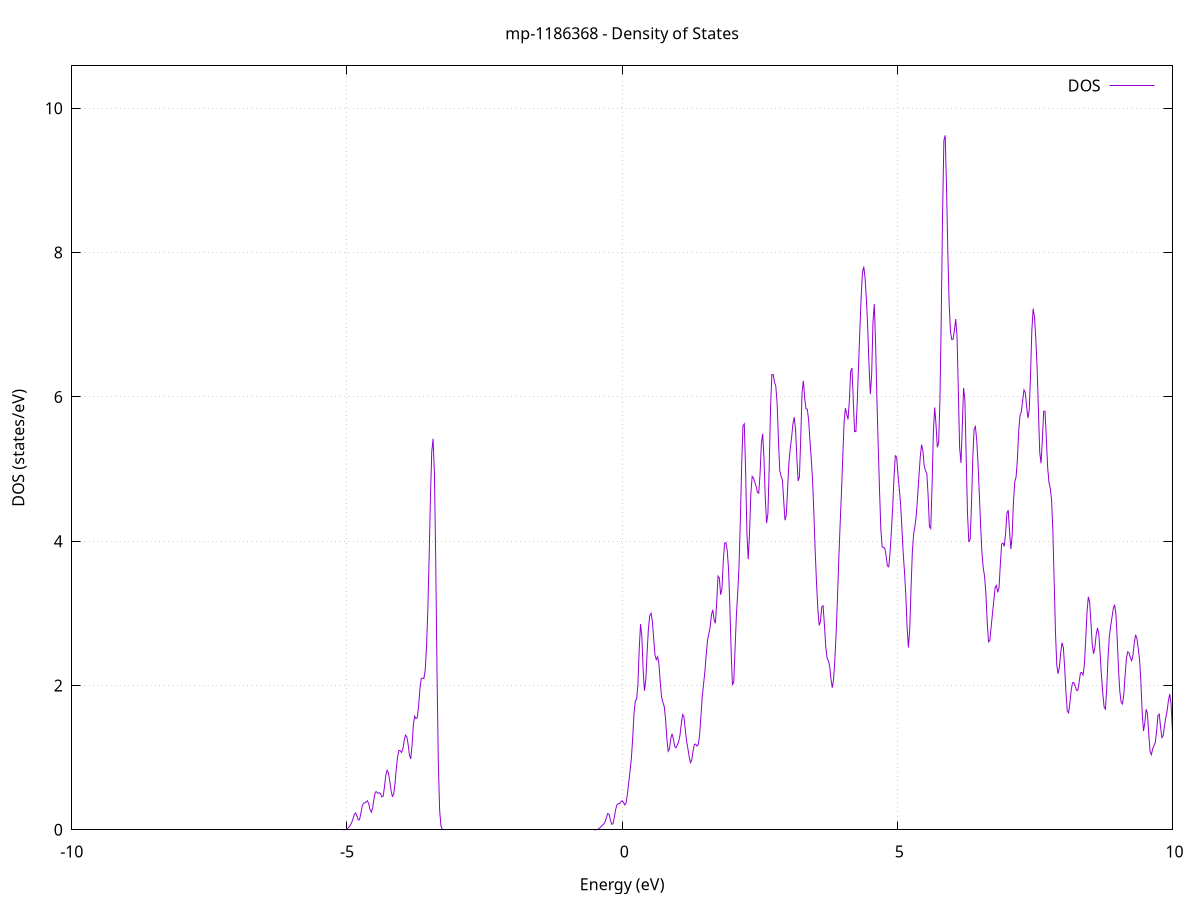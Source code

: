 set title 'mp-1186368 - Density of States'
set xlabel 'Energy (eV)'
set ylabel 'DOS (states/eV)'
set grid
set xrange [-10:10]
set yrange [0:10.588]
set xzeroaxis lt -1
set terminal png size 800,600
set output 'mp-1186368_dos_gnuplot.png'
plot '-' using 1:2 with lines title 'DOS'
-7.133900 0.000000
-7.110000 0.000000
-7.086100 0.000000
-7.062300 0.000000
-7.038400 0.000000
-7.014600 0.000000
-6.990700 0.000000
-6.966800 0.000000
-6.943000 0.000000
-6.919100 0.000000
-6.895300 0.000000
-6.871400 0.000000
-6.847500 0.000000
-6.823700 0.000000
-6.799800 0.000000
-6.776000 0.000000
-6.752100 0.000000
-6.728200 0.000000
-6.704400 0.000000
-6.680500 0.000000
-6.656700 0.000000
-6.632800 0.000000
-6.608900 0.000000
-6.585100 0.000000
-6.561200 0.000000
-6.537400 0.000000
-6.513500 0.000000
-6.489600 0.000000
-6.465800 0.000000
-6.441900 0.000000
-6.418100 0.000000
-6.394200 0.000000
-6.370300 0.000000
-6.346500 0.000000
-6.322600 0.000000
-6.298800 0.000000
-6.274900 0.000000
-6.251000 0.000000
-6.227200 0.000000
-6.203300 0.000000
-6.179500 0.000000
-6.155600 0.000000
-6.131700 0.000000
-6.107900 0.000000
-6.084000 0.000000
-6.060200 0.000000
-6.036300 0.000000
-6.012400 0.000000
-5.988600 0.000000
-5.964700 0.000000
-5.940900 0.000000
-5.917000 0.000000
-5.893100 0.000000
-5.869300 0.000000
-5.845400 0.000000
-5.821600 0.000000
-5.797700 0.000000
-5.773800 0.000000
-5.750000 0.000000
-5.726100 0.000000
-5.702300 0.000000
-5.678400 0.000000
-5.654500 0.000000
-5.630700 0.000000
-5.606800 0.000000
-5.583000 0.000000
-5.559100 0.000000
-5.535200 0.000000
-5.511400 0.000000
-5.487500 0.000000
-5.463700 0.000000
-5.439800 0.000000
-5.415900 0.000000
-5.392100 0.000000
-5.368200 0.000000
-5.344400 0.000000
-5.320500 0.000000
-5.296600 0.000000
-5.272800 0.000000
-5.248900 0.000000
-5.225100 0.000000
-5.201200 0.000000
-5.177300 0.000000
-5.153500 0.000000
-5.129600 0.000000
-5.105800 0.000000
-5.081900 0.000000
-5.058000 0.000400
-5.034200 0.002100
-5.010300 0.007800
-4.986500 0.020300
-4.962600 0.039400
-4.938700 0.063900
-4.914900 0.098500
-4.891000 0.151000
-4.867200 0.210600
-4.843300 0.233800
-4.819400 0.193100
-4.795600 0.135900
-4.771700 0.141000
-4.747900 0.226300
-4.724000 0.325500
-4.700100 0.368700
-4.676300 0.370600
-4.652400 0.385700
-4.628600 0.401500
-4.604700 0.360800
-4.580800 0.280300
-4.557000 0.244500
-4.533100 0.304300
-4.509300 0.429800
-4.485400 0.522100
-4.461500 0.526500
-4.437700 0.506000
-4.413800 0.512400
-4.390000 0.501900
-4.366100 0.455300
-4.342200 0.465400
-4.318400 0.595900
-4.294500 0.755400
-4.270700 0.824300
-4.246800 0.786900
-4.222900 0.677700
-4.199100 0.543400
-4.175200 0.462000
-4.151400 0.493800
-4.127500 0.639800
-4.103600 0.844500
-4.079800 1.017300
-4.055900 1.099700
-4.032100 1.096800
-4.008200 1.071300
-3.984300 1.118400
-3.960500 1.237000
-3.936600 1.311100
-3.912800 1.289100
-3.888900 1.188300
-3.865000 1.036900
-3.841200 0.982600
-3.817300 1.171400
-3.793500 1.455500
-3.769600 1.573800
-3.745700 1.540600
-3.721900 1.556600
-3.698000 1.720200
-3.674200 1.952500
-3.650300 2.094800
-3.626400 2.103900
-3.602600 2.094600
-3.578700 2.211700
-3.554900 2.528500
-3.531000 3.046700
-3.507100 3.774600
-3.483300 4.605400
-3.459400 5.239700
-3.435600 5.419400
-3.411700 4.955300
-3.387800 3.759100
-3.364000 2.194400
-3.340100 0.929000
-3.316300 0.274200
-3.292400 0.055000
-3.268500 0.007400
-3.244700 0.000700
-3.220800 0.000000
-3.197000 0.000000
-3.173100 0.000000
-3.149200 0.000000
-3.125400 0.000000
-3.101500 0.000000
-3.077700 0.000000
-3.053800 0.000000
-3.029900 0.000000
-3.006100 0.000000
-2.982200 0.000000
-2.958400 0.000000
-2.934500 0.000000
-2.910600 0.000000
-2.886800 0.000000
-2.862900 0.000000
-2.839100 0.000000
-2.815200 0.000000
-2.791300 0.000000
-2.767500 0.000000
-2.743600 0.000000
-2.719800 0.000000
-2.695900 0.000000
-2.672000 0.000000
-2.648200 0.000000
-2.624300 0.000000
-2.600500 0.000000
-2.576600 0.000000
-2.552700 0.000000
-2.528900 0.000000
-2.505000 0.000000
-2.481200 0.000000
-2.457300 0.000000
-2.433400 0.000000
-2.409600 0.000000
-2.385700 0.000000
-2.361900 0.000000
-2.338000 0.000000
-2.314100 0.000000
-2.290300 0.000000
-2.266400 0.000000
-2.242600 0.000000
-2.218700 0.000000
-2.194800 0.000000
-2.171000 0.000000
-2.147100 0.000000
-2.123300 0.000000
-2.099400 0.000000
-2.075500 0.000000
-2.051700 0.000000
-2.027800 0.000000
-2.004000 0.000000
-1.980100 0.000000
-1.956200 0.000000
-1.932400 0.000000
-1.908500 0.000000
-1.884700 0.000000
-1.860800 0.000000
-1.836900 0.000000
-1.813100 0.000000
-1.789200 0.000000
-1.765400 0.000000
-1.741500 0.000000
-1.717600 0.000000
-1.693800 0.000000
-1.669900 0.000000
-1.646100 0.000000
-1.622200 0.000000
-1.598300 0.000000
-1.574500 0.000000
-1.550600 0.000000
-1.526800 0.000000
-1.502900 0.000000
-1.479000 0.000000
-1.455200 0.000000
-1.431300 0.000000
-1.407500 0.000000
-1.383600 0.000000
-1.359700 0.000000
-1.335900 0.000000
-1.312000 0.000000
-1.288200 0.000000
-1.264300 0.000000
-1.240400 0.000000
-1.216600 0.000000
-1.192700 0.000000
-1.168900 0.000000
-1.145000 0.000000
-1.121100 0.000000
-1.097300 0.000000
-1.073400 0.000000
-1.049600 0.000000
-1.025700 0.000000
-1.001800 0.000000
-0.978000 0.000000
-0.954100 0.000000
-0.930300 0.000000
-0.906400 0.000000
-0.882500 0.000000
-0.858700 0.000000
-0.834800 0.000000
-0.811000 0.000000
-0.787100 0.000000
-0.763200 0.000000
-0.739400 0.000000
-0.715500 0.000000
-0.691700 0.000000
-0.667800 0.000000
-0.643900 0.000000
-0.620100 0.000000
-0.596200 0.000000
-0.572400 0.000000
-0.548500 0.000000
-0.524600 0.000000
-0.500800 0.000100
-0.476900 0.000800
-0.453100 0.003800
-0.429200 0.012100
-0.405300 0.027000
-0.381500 0.045800
-0.357600 0.063400
-0.333800 0.079900
-0.309900 0.109700
-0.286000 0.168900
-0.262200 0.225200
-0.238300 0.214800
-0.214500 0.140100
-0.190600 0.076300
-0.166700 0.083700
-0.142900 0.167000
-0.119000 0.277400
-0.095200 0.347800
-0.071300 0.362000
-0.047400 0.363700
-0.023600 0.386600
0.000300 0.403500
0.024100 0.379200
0.048000 0.344700
0.071900 0.372400
0.095700 0.491600
0.119600 0.657800
0.143400 0.814400
0.167300 0.986600
0.191200 1.264400
0.215000 1.604100
0.238900 1.785600
0.262700 1.807100
0.286600 2.017200
0.310500 2.510700
0.334300 2.850400
0.358200 2.680100
0.382000 2.207700
0.405900 1.927500
0.429800 2.076100
0.453600 2.458800
0.477500 2.788300
0.501300 2.966400
0.525200 3.000200
0.549100 2.890300
0.572900 2.654000
0.596800 2.421200
0.620600 2.359100
0.644500 2.398800
0.668400 2.300300
0.692200 2.046500
0.716100 1.841500
0.739900 1.767200
0.763800 1.713700
0.787700 1.545300
0.811500 1.274200
0.835400 1.088200
0.859200 1.117400
0.883100 1.262500
0.907000 1.330400
0.930800 1.259000
0.954700 1.157300
0.978500 1.136000
1.002400 1.175500
1.026300 1.221400
1.050100 1.304900
1.074000 1.460600
1.097800 1.597600
1.121700 1.570800
1.145600 1.397400
1.169400 1.237400
1.193300 1.133100
1.217100 1.017100
1.241000 0.930600
1.264900 0.967800
1.288700 1.092200
1.312600 1.182300
1.336400 1.188100
1.360300 1.160400
1.384200 1.181300
1.408000 1.318400
1.431900 1.578100
1.455700 1.847900
1.479600 2.024900
1.503500 2.190500
1.527300 2.427600
1.551200 2.629200
1.575000 2.716600
1.598900 2.808800
1.622800 2.978900
1.646600 3.048000
1.670500 2.913300
1.694300 2.861800
1.718200 3.157200
1.742100 3.516600
1.765900 3.491100
1.789800 3.258000
1.813600 3.341400
1.837500 3.720100
1.861400 3.972100
1.885200 3.981200
1.909100 3.873500
1.932900 3.616600
1.956800 3.113400
1.980700 2.463200
2.004500 2.003700
2.028400 2.054800
2.052200 2.515500
2.076100 2.974700
2.100000 3.279000
2.123800 3.654300
2.147700 4.286200
2.171500 5.041600
2.195400 5.598700
2.219300 5.626900
2.243100 4.990600
2.267000 4.112500
2.290800 3.749700
2.314700 4.112400
2.338600 4.658300
2.362400 4.897800
2.386300 4.878300
2.410100 4.817700
2.434000 4.762900
2.457900 4.676900
2.481700 4.664300
2.505600 4.927200
2.529400 5.352300
2.553300 5.490100
2.577200 5.144000
2.601000 4.596400
2.624900 4.251100
2.648700 4.382100
2.672600 5.038000
2.696500 5.856600
2.720300 6.308600
2.744200 6.311200
2.768000 6.204800
2.791900 6.147700
2.815800 5.915300
2.839600 5.403900
2.863500 4.980300
2.887300 4.901900
2.911200 4.855000
2.935100 4.567600
2.958900 4.290200
2.982800 4.361700
3.006600 4.730200
3.030500 5.085000
3.054400 5.282600
3.078200 5.431900
3.102100 5.617700
3.125900 5.719300
3.149800 5.556800
3.173700 5.167300
3.197500 4.835100
3.221400 4.892100
3.245200 5.434700
3.269100 6.061700
3.293000 6.223400
3.316800 5.986400
3.340700 5.835800
3.364500 5.829800
3.388400 5.679700
3.412300 5.393300
3.436100 5.142400
3.460000 4.845900
3.483800 4.382500
3.507700 3.860700
3.531600 3.424800
3.555400 3.063400
3.579300 2.833300
3.603100 2.884000
3.627000 3.089300
3.650900 3.105300
3.674700 2.848000
3.698600 2.548200
3.722400 2.385500
3.746300 2.342800
3.770200 2.272700
3.794000 2.092300
3.817900 1.968700
3.841700 2.081500
3.865600 2.369400
3.889500 2.744500
3.913300 3.231900
3.937200 3.768900
3.961000 4.235500
3.984900 4.672600
4.008800 5.173500
4.032600 5.641900
4.056500 5.845400
4.080300 5.756600
4.104200 5.689100
4.128100 5.942500
4.151900 6.349700
4.175800 6.399800
4.199600 5.960400
4.223500 5.518100
4.247400 5.520600
4.271200 5.914700
4.295100 6.423600
4.318900 6.915400
4.342800 7.382800
4.366700 7.723500
4.390500 7.805500
4.414400 7.643900
4.438200 7.351100
4.462100 6.959600
4.486000 6.428500
4.509800 6.039100
4.533700 6.305600
4.557500 7.033300
4.581400 7.287800
4.605300 6.738900
4.629100 5.963500
4.653000 5.323900
4.676800 4.702200
4.700700 4.163500
4.724600 3.922600
4.748400 3.911600
4.772300 3.904700
4.796100 3.799900
4.820000 3.658100
4.843900 3.644600
4.867700 3.840000
4.891600 4.135100
4.915400 4.468300
4.939300 4.875500
4.963200 5.184700
4.987000 5.165700
5.010900 4.936800
5.034700 4.733300
5.058600 4.523600
5.082500 4.193000
5.106300 3.839300
5.130200 3.578100
5.154000 3.261300
5.177900 2.798100
5.201800 2.526700
5.225600 2.776900
5.249500 3.356000
5.273300 3.854600
5.297200 4.105800
5.321100 4.210100
5.344900 4.362400
5.368800 4.619500
5.392600 4.897600
5.416500 5.164600
5.440400 5.338200
5.464200 5.260300
5.488100 5.047500
5.511900 4.976000
5.535800 4.940200
5.559700 4.632000
5.583500 4.204000
5.607400 4.176100
5.631200 4.747700
5.655100 5.515000
5.679000 5.852600
5.702800 5.620300
5.726700 5.301600
5.750500 5.359800
5.774400 5.957500
5.798300 7.112200
5.822100 8.535700
5.846000 9.553800
5.869800 9.625000
5.893700 8.915700
5.917600 8.016900
5.941400 7.300100
5.965300 6.905500
5.989100 6.794800
6.013000 6.798700
6.036900 6.921400
6.060700 7.079300
6.084600 6.850900
6.108400 6.088600
6.132300 5.291100
6.156200 5.084900
6.180000 5.577000
6.203900 6.125500
6.227700 5.961700
6.251600 5.155500
6.275500 4.377000
6.299300 3.988900
6.323200 4.027200
6.347000 4.490500
6.370900 5.141200
6.394800 5.553200
6.418600 5.590400
6.442500 5.403100
6.466300 5.079400
6.490200 4.650200
6.514100 4.202900
6.537900 3.835200
6.561800 3.626300
6.585600 3.512100
6.609500 3.268900
6.633400 2.876500
6.657200 2.604300
6.681100 2.624900
6.704900 2.814600
6.728800 2.994200
6.752700 3.173200
6.776500 3.355700
6.800400 3.386700
6.824200 3.291000
6.848100 3.359600
6.872000 3.681400
6.895800 3.961600
6.919700 3.974600
6.943500 3.927700
6.967400 4.104100
6.991300 4.388700
7.015100 4.429900
7.039000 4.139600
7.062800 3.890500
7.086700 4.080200
7.110600 4.548400
7.134400 4.822100
7.158300 4.891200
7.182100 5.136100
7.206000 5.534800
7.229900 5.740500
7.253700 5.799300
7.277600 5.949000
7.301400 6.096700
7.325300 6.058800
7.349200 5.868700
7.373000 5.705400
7.396900 5.816000
7.420700 6.314200
7.444600 6.927000
7.468500 7.221600
7.492300 7.105300
7.516200 6.805800
7.540000 6.400800
7.563900 5.808300
7.587800 5.228400
7.611600 5.080000
7.635500 5.416400
7.659300 5.799400
7.683200 5.801800
7.707100 5.432800
7.730900 5.030400
7.754800 4.817200
7.778600 4.734000
7.802500 4.574900
7.826400 4.139900
7.850200 3.435700
7.874100 2.723700
7.897900 2.280000
7.921800 2.161800
7.945700 2.262400
7.969500 2.457700
7.993400 2.592600
8.017200 2.522600
8.041100 2.242400
8.065000 1.887500
8.088800 1.643900
8.112700 1.620400
8.136500 1.765700
8.160400 1.942200
8.184300 2.039100
8.208100 2.039600
8.232000 1.991900
8.255800 1.934200
8.279700 1.931700
8.303600 2.042700
8.327400 2.173900
8.351300 2.179900
8.375100 2.145600
8.399000 2.290000
8.422900 2.637800
8.446700 3.019100
8.470600 3.228500
8.494400 3.155700
8.518300 2.870300
8.542200 2.566800
8.566000 2.438800
8.589900 2.530500
8.613700 2.705100
8.637600 2.797900
8.661500 2.707300
8.685300 2.436000
8.709200 2.133300
8.733000 1.896700
8.756900 1.703300
8.780800 1.671400
8.804600 1.951000
8.828500 2.379500
8.852300 2.677900
8.876200 2.822600
8.900100 2.941500
8.923900 3.064500
8.947800 3.118600
8.971600 2.991300
8.995500 2.643200
9.019400 2.221600
9.043200 1.915500
9.067100 1.767100
9.090900 1.743100
9.114800 1.872300
9.138700 2.138500
9.162500 2.374600
9.186400 2.466900
9.210200 2.453000
9.234100 2.386300
9.258000 2.344000
9.281800 2.418600
9.305700 2.587500
9.329500 2.702000
9.353400 2.651800
9.377300 2.514900
9.401100 2.360900
9.425000 2.066800
9.448800 1.629700
9.472700 1.369700
9.496600 1.475200
9.520400 1.669400
9.544300 1.614800
9.568100 1.335400
9.592000 1.088800
9.615900 1.040800
9.639700 1.120600
9.663600 1.168900
9.687400 1.206200
9.711300 1.371600
9.735200 1.583100
9.759000 1.602900
9.782900 1.425200
9.806700 1.277100
9.830600 1.304400
9.854500 1.440000
9.878300 1.553300
9.902200 1.648200
9.926000 1.790400
9.949900 1.882600
9.973800 1.740800
9.997600 1.389400
10.021500 1.049900
10.045300 0.897900
10.069200 0.974300
10.093100 1.181300
10.116900 1.312200
10.140800 1.217600
10.164600 0.951100
10.188500 0.684700
10.212400 0.506800
10.236200 0.377600
10.260100 0.271400
10.283900 0.242900
10.307800 0.323100
10.331700 0.465600
10.355500 0.606000
10.379400 0.696800
10.403200 0.706600
10.427100 0.650000
10.451000 0.600000
10.474800 0.623700
10.498700 0.689000
10.522500 0.692300
10.546400 0.615200
10.570300 0.533900
10.594100 0.486000
10.618000 0.466200
10.641800 0.466400
10.665700 0.472000
10.689600 0.505900
10.713400 0.603600
10.737300 0.714800
10.761100 0.725100
10.785000 0.603600
10.808900 0.434000
10.832700 0.282700
10.856600 0.170400
10.880400 0.134500
10.904300 0.205300
10.928200 0.357800
10.952000 0.532200
10.975900 0.672100
10.999700 0.754200
11.023600 0.846000
11.047500 1.055700
11.071300 1.353900
11.095200 1.549200
11.119000 1.494700
11.142900 1.285200
11.166800 1.153900
11.190600 1.182800
11.214500 1.269600
11.238300 1.307500
11.262200 1.288600
11.286100 1.273500
11.309900 1.295600
11.333800 1.360700
11.357600 1.503600
11.381500 1.707100
11.405400 1.799400
11.429200 1.606600
11.453100 1.219100
11.476900 0.931200
11.500800 0.904500
11.524700 1.065300
11.548500 1.285100
11.572400 1.470900
11.596200 1.551100
11.620100 1.518700
11.644000 1.408000
11.667800 1.287200
11.691700 1.277000
11.715500 1.392600
11.739400 1.521500
11.763300 1.596000
11.787100 1.582600
11.811000 1.502300
11.834800 1.512500
11.858700 1.717300
11.882600 1.981900
11.906400 2.076400
11.930300 1.923800
11.954100 1.626100
11.978000 1.311100
12.001900 1.065700
12.025700 0.954000
12.049600 0.991800
12.073400 1.154300
12.097300 1.384300
12.121200 1.551300
12.145000 1.505300
12.168900 1.254100
12.192700 0.970800
12.216600 0.773700
12.240500 0.671400
12.264300 0.720200
12.288200 1.017000
12.312000 1.474800
12.335900 1.771500
12.359800 1.698000
12.383600 1.467300
12.407500 1.470700
12.431300 1.803000
12.455200 2.211900
12.479100 2.453900
12.502900 2.546900
12.526800 2.597900
12.550600 2.537900
12.574500 2.294000
12.598400 2.056200
12.622200 2.049400
12.646100 2.206900
12.669900 2.253700
12.693800 2.052700
12.717700 1.811200
12.741500 1.814300
12.765400 2.009700
12.789200 2.139700
12.813100 2.145100
12.837000 2.172900
12.860800 2.308600
12.884700 2.449100
12.908500 2.435500
12.932400 2.279800
12.956300 2.121900
12.980100 1.985800
13.004000 1.861500
13.027800 1.893600
13.051700 2.178300
13.075600 2.545100
13.099400 2.695800
13.123300 2.442800
13.147100 1.903400
13.171000 1.475600
13.194900 1.414000
13.218700 1.585800
13.242600 1.738600
13.266400 1.734500
13.290300 1.561900
13.314200 1.329700
13.338000 1.175500
13.361900 1.152000
13.385700 1.222700
13.409600 1.282600
13.433500 1.229200
13.457300 1.071200
13.481200 0.892600
13.505000 0.766400
13.528900 0.764000
13.552800 0.943100
13.576600 1.297600
13.600500 1.698300
13.624300 1.883100
13.648200 1.691100
13.672100 1.290500
13.695900 0.984800
13.719800 0.926600
13.743600 1.091000
13.767500 1.325300
13.791400 1.455200
13.815200 1.449500
13.839100 1.421700
13.862900 1.469900
13.886800 1.604800
13.910700 1.785500
13.934500 1.887000
13.958400 1.736700
13.982200 1.354600
14.006100 1.003900
14.030000 0.897400
14.053800 1.039700
14.077700 1.332000
14.101500 1.634400
14.125400 1.812700
14.149300 1.833100
14.173100 1.784000
14.197000 1.724100
14.220800 1.553600
14.244700 1.221900
14.268600 0.902100
14.292400 0.779000
14.316300 0.842700
14.340100 0.954400
14.364000 1.000900
14.387900 0.996600
14.411700 1.060000
14.435600 1.263800
14.459400 1.552300
14.483300 1.858500
14.507200 2.153100
14.531000 2.292300
14.554900 2.101800
14.578700 1.707700
14.602600 1.462800
14.626500 1.518000
14.650300 1.756600
14.674200 2.005300
14.698000 2.060900
14.721900 1.784700
14.745800 1.351000
14.769600 1.117300
14.793500 1.183600
14.817300 1.317600
14.841200 1.331100
14.865100 1.290500
14.888900 1.306800
14.912800 1.355100
14.936600 1.369600
14.960500 1.329000
14.984400 1.243300
15.008200 1.187500
15.032100 1.277600
15.055900 1.533400
15.079800 1.827300
15.103700 1.999400
15.127500 1.927000
15.151400 1.601700
15.175200 1.238400
15.199100 1.072300
15.223000 1.104700
15.246800 1.202500
15.270700 1.284500
15.294500 1.325900
15.318400 1.305300
15.342300 1.226400
15.366100 1.138700
15.390000 1.101600
15.413800 1.172600
15.437700 1.394100
15.461600 1.688600
15.485400 1.855300
15.509300 1.788400
15.533100 1.630600
15.557000 1.611400
15.580900 1.740700
15.604700 1.804800
15.628600 1.685900
15.652400 1.519800
15.676300 1.469300
15.700200 1.541200
15.724000 1.739000
15.747900 2.067800
15.771700 2.357600
15.795600 2.435000
15.819500 2.363900
15.843300 2.264400
15.867200 2.054700
15.891000 1.648200
15.914900 1.237500
15.938800 1.049500
15.962600 1.081500
15.986500 1.279700
16.010300 1.605500
16.034200 1.923000
16.058100 2.156800
16.081900 2.431300
16.105800 2.870200
16.129600 3.331000
16.153500 3.486100
16.177400 3.225700
16.201200 2.698500
16.225100 2.044000
16.248900 1.480500
16.272800 1.261300
16.296700 1.336900
16.320500 1.528200
16.344400 1.853700
16.368200 2.281200
16.392100 2.554400
16.416000 2.526800
16.439800 2.318500
16.463700 2.099200
16.487500 1.900300
16.511400 1.645300
16.535300 1.345300
16.559100 1.180800
16.583000 1.299400
16.606800 1.602200
16.630700 1.860500
16.654600 1.986000
16.678400 2.045100
16.702300 2.163100
16.726100 2.413900
16.750000 2.626600
16.773900 2.589800
16.797700 2.409500
16.821600 2.310500
16.845400 2.314000
16.869300 2.293600
16.893200 2.147200
16.917000 1.904800
16.940900 1.715800
16.964700 1.656400
16.988600 1.686600
17.012500 1.780700
17.036300 1.908800
17.060200 2.002300
17.084000 1.988100
17.107900 1.817400
17.131800 1.520800
17.155600 1.266100
17.179500 1.277100
17.203300 1.589100
17.227200 1.971600
17.251100 2.175800
17.274900 2.190700
17.298800 2.167800
17.322600 2.210600
17.346500 2.361800
17.370400 2.611600
17.394200 2.871700
17.418100 2.965700
17.441900 2.728600
17.465800 2.299900
17.489700 1.998700
17.513500 1.848700
17.537400 1.671600
17.561200 1.462700
17.585100 1.405000
17.609000 1.619100
17.632800 1.987100
17.656700 2.275500
17.680500 2.322700
17.704400 2.123500
17.728300 1.815200
17.752100 1.474300
17.776000 1.108700
17.799800 0.867500
17.823700 0.924100
17.847600 1.214400
17.871400 1.490900
17.895300 1.580100
17.919100 1.486500
17.943000 1.293300
17.966900 1.064200
17.990700 0.847400
18.014600 0.681400
18.038400 0.579600
18.062300 0.537900
18.086200 0.545600
18.110000 0.593400
18.133900 0.672800
18.157700 0.748700
18.181600 0.767000
18.205500 0.764900
18.229300 0.882300
18.253200 1.135500
18.277000 1.326800
18.300900 1.310800
18.324800 1.183900
18.348600 1.095100
18.372500 1.035800
18.396300 0.949500
18.420200 0.879000
18.444100 0.858500
18.467900 0.809000
18.491800 0.673300
18.515600 0.554900
18.539500 0.595300
18.563300 0.763800
18.587200 0.890600
18.611100 0.898000
18.634900 0.884500
18.658800 0.969100
18.682600 1.152400
18.706500 1.316100
18.730400 1.335000
18.754200 1.256200
18.778100 1.268200
18.801900 1.428000
18.825800 1.603100
18.849700 1.688400
18.873500 1.678300
18.897400 1.614000
18.921200 1.606300
18.945100 1.796900
18.969000 2.152100
18.992800 2.377000
19.016700 2.254000
19.040500 1.965700
19.064400 1.855100
19.088300 2.035700
19.112100 2.377400
19.136000 2.654800
19.159800 2.667300
19.183700 2.410100
19.207600 2.120500
19.231400 2.016700
19.255300 2.078800
19.279100 2.197000
19.303000 2.367000
19.326900 2.572100
19.350700 2.598000
19.374600 2.251200
19.398400 1.714800
19.422300 1.382100
19.446200 1.434700
19.470000 1.742500
19.493900 2.026200
19.517700 2.120800
19.541600 2.084300
19.565500 2.032700
19.589300 1.992500
19.613200 1.919900
19.637000 1.830500
19.660900 1.839000
19.684800 2.005800
19.708600 2.230300
19.732500 2.361800
19.756300 2.412500
19.780200 2.537700
19.804100 2.772600
19.827900 2.945200
19.851800 2.855100
19.875600 2.520000
19.899500 2.174300
19.923400 2.011200
19.947200 2.070700
19.971100 2.252400
19.994900 2.356700
20.018800 2.305700
20.042700 2.214700
20.066500 2.112200
20.090400 1.917400
20.114200 1.764500
20.138100 1.932300
20.162000 2.395500
20.185800 2.776700
20.209700 2.788700
20.233500 2.466800
20.257400 2.000600
20.281300 1.588700
20.305100 1.397600
20.329000 1.462200
20.352800 1.589200
20.376700 1.525800
20.400600 1.265300
20.424400 1.024300
20.448300 0.945200
20.472100 0.955600
20.496000 0.915100
20.519900 0.825200
20.543700 0.814500
20.567600 0.965800
20.591400 1.234000
20.615300 1.520300
20.639200 1.763500
20.663000 1.886900
20.686900 1.788600
20.710700 1.485800
20.734600 1.152800
20.758500 0.960000
20.782300 0.952300
20.806200 1.085400
20.830000 1.281000
20.853900 1.436200
20.877800 1.483200
20.901600 1.451900
20.925500 1.431200
20.949300 1.472600
20.973200 1.526600
20.997100 1.518800
21.020900 1.488400
21.044800 1.521700
21.068600 1.577600
21.092500 1.579000
21.116400 1.583300
21.140200 1.639100
21.164100 1.671500
21.187900 1.658400
21.211800 1.689900
21.235700 1.759900
21.259500 1.750400
21.283400 1.701400
21.307200 1.736800
21.331100 1.743800
21.355000 1.562700
21.378800 1.334300
21.402700 1.324400
21.426500 1.589200
21.450400 1.927300
21.474300 2.063900
21.498100 1.918500
21.522000 1.670200
21.545800 1.513400
21.569700 1.456500
21.593600 1.430100
21.617400 1.463400
21.641300 1.615600
21.665100 1.799800
21.689000 1.840700
21.712900 1.683500
21.736700 1.419900
21.760600 1.184900
21.784400 1.085500
21.808300 1.100200
21.832200 1.080400
21.856000 0.998500
21.879900 1.020800
21.903700 1.208900
21.927600 1.427100
21.951500 1.549500
21.975300 1.549100
21.999200 1.494800
22.023000 1.494100
22.046900 1.545000
22.070800 1.533200
22.094600 1.424400
22.118500 1.353900
22.142300 1.460800
22.166200 1.706800
22.190100 1.967800
22.213900 2.180400
22.237800 2.268100
22.261600 2.163600
22.285500 1.979800
22.309400 1.927400
22.333200 2.117500
22.357100 2.498600
22.380900 2.798800
22.404800 2.700900
22.428700 2.259800
22.452500 1.842100
22.476400 1.632100
22.500200 1.525900
22.524100 1.436100
22.548000 1.421800
22.571800 1.543700
22.595700 1.774000
22.619500 1.988900
22.643400 2.050200
22.667300 2.038500
22.691100 2.159200
22.715000 2.364700
22.738800 2.373200
22.762700 2.057200
22.786600 1.622300
22.810400 1.346200
22.834300 1.296000
22.858100 1.342200
22.882000 1.342300
22.905900 1.343500
22.929700 1.494500
22.953600 1.734200
22.977400 1.846300
23.001300 1.757100
23.025200 1.578100
23.049000 1.479500
23.072900 1.529500
23.096700 1.627100
23.120600 1.686900
23.144500 1.761800
23.168300 1.880700
23.192200 1.945000
23.216000 1.911500
23.239900 1.937000
23.263800 2.201000
23.287600 2.638300
23.311500 2.985200
23.335300 3.046800
23.359200 2.840300
23.383100 2.587100
23.406900 2.517300
23.430800 2.576900
23.454600 2.491500
23.478500 2.200000
23.502400 1.980200
23.526200 2.035700
23.550100 2.270700
23.573900 2.514000
23.597800 2.628500
23.621700 2.567700
23.645500 2.452900
23.669400 2.357200
23.693200 2.198800
23.717100 1.972000
23.741000 1.801200
23.764800 1.794400
23.788700 1.980000
23.812500 2.267600
23.836400 2.506700
23.860300 2.622200
23.884100 2.595400
23.908000 2.411700
23.931800 2.130000
23.955700 1.876500
23.979600 1.747300
24.003400 1.785500
24.027300 1.930400
24.051100 2.013600
24.075000 1.969000
24.098900 1.935700
24.122700 2.046900
24.146600 2.251500
24.170400 2.432400
24.194300 2.537600
24.218200 2.538500
24.242000 2.485400
24.265900 2.501800
24.289700 2.588100
24.313600 2.609000
24.337500 2.509100
24.361300 2.393700
24.385200 2.329100
24.409000 2.260700
24.432900 2.214000
24.456800 2.342200
24.480600 2.685900
24.504500 3.065500
24.528300 3.241400
24.552200 3.158400
24.576100 3.045300
24.599900 3.059900
24.623800 3.050700
24.647600 2.959100
24.671500 2.920400
24.695400 2.898200
24.719200 2.716200
24.743100 2.365900
24.766900 2.103500
24.790800 2.212900
24.814700 2.642600
24.838500 2.958500
24.862400 2.830500
24.886200 2.486300
24.910100 2.405700
24.934000 2.661800
24.957800 2.936600
24.981700 3.020100
25.005500 2.926400
25.029400 2.767800
25.053300 2.669700
25.077100 2.635600
25.101000 2.558700
25.124800 2.434500
25.148700 2.389100
25.172600 2.443700
25.196400 2.514600
25.220300 2.609200
25.244100 2.738000
25.268000 2.786700
25.291900 2.670200
25.315700 2.496700
25.339600 2.368500
25.363400 2.197600
25.387300 2.038500
25.411200 2.125300
25.435000 2.414000
25.458900 2.663500
25.482700 2.767200
25.506600 2.734300
25.530500 2.651800
25.554300 2.578000
25.578200 2.420000
25.602000 2.130000
25.625900 1.859600
25.649800 1.762600
25.673600 1.823700
25.697500 1.961500
25.721300 2.107200
25.745200 2.207100
25.769100 2.255700
25.792900 2.252900
25.816800 2.211600
25.840600 2.189900
25.864500 2.202900
25.888400 2.179800
25.912200 2.076200
25.936100 1.999100
25.959900 2.105000
25.983800 2.351300
26.007700 2.527900
26.031500 2.522300
26.055400 2.346200
26.079200 2.034900
26.103100 1.694900
26.127000 1.511700
26.150800 1.557500
26.174700 1.734800
26.198500 1.975700
26.222400 2.253000
26.246300 2.514500
26.270100 2.793600
26.294000 3.131100
26.317800 3.429000
26.341700 3.526100
26.365600 3.261800
26.389400 2.671300
26.413300 2.115900
26.437100 1.857600
26.461000 1.808200
26.484900 1.852400
26.508700 1.986500
26.532600 2.172400
26.556400 2.350800
26.580300 2.484300
26.604200 2.512400
26.628000 2.413500
26.651900 2.267300
26.675700 2.213200
26.699600 2.341300
26.723500 2.554900
26.747300 2.647800
26.771200 2.566400
26.795000 2.429100
26.818900 2.360000
26.842800 2.408900
26.866600 2.490300
26.890500 2.513200
26.914300 2.586100
26.938200 2.793900
26.962100 2.934600
26.985900 2.817300
27.009800 2.573400
27.033600 2.448700
27.057500 2.558000
27.081400 2.839800
27.105200 3.124800
27.129100 3.281400
27.152900 3.212600
27.176800 2.849500
27.200700 2.368700
27.224500 2.186800
27.248400 2.518100
27.272200 3.083800
27.296100 3.321700
27.320000 2.940300
27.343800 2.260500
27.367700 1.845400
27.391500 1.924500
27.415400 2.333900
27.439300 2.780800
27.463100 3.034400
27.487000 3.007300
27.510800 2.759600
27.534700 2.452000
27.558600 2.268100
27.582400 2.251400
27.606300 2.256400
27.630100 2.199100
27.654000 2.173100
27.677900 2.245600
27.701700 2.343600
27.725600 2.386300
27.749400 2.417400
27.773300 2.484300
27.797200 2.501000
27.821000 2.380200
27.844900 2.193200
27.868700 2.140800
27.892600 2.334700
27.916500 2.541500
27.940300 2.469100
27.964200 2.300900
27.988000 2.371600
28.011900 2.554700
28.035800 2.616300
28.059600 2.735300
28.083500 3.052100
28.107300 3.251300
28.131200 3.074400
28.155100 2.689000
28.178900 2.409000
28.202800 2.398300
28.226600 2.620600
28.250500 2.945100
28.274400 3.184200
28.298200 3.233200
28.322100 3.275500
28.345900 3.500100
28.369800 3.789700
28.393700 3.901600
28.417500 3.675600
28.441400 3.152600
28.465200 2.670100
28.489100 2.633000
28.513000 3.053600
28.536800 3.508800
28.560700 3.698500
28.584500 3.703300
28.608400 3.588100
28.632300 3.291700
28.656100 2.904700
28.680000 2.639300
28.703800 2.583400
28.727700 2.733100
28.751600 3.175600
28.775400 3.820300
28.799300 4.162100
28.823100 3.880200
28.847000 3.305700
28.870900 2.852700
28.894700 2.500800
28.918600 2.136100
28.942400 1.872500
28.966300 1.829700
28.990200 1.953700
29.014000 2.070700
29.037900 2.052600
29.061700 2.046300
29.085600 2.310800
29.109500 2.788500
29.133300 3.154100
29.157200 3.220700
29.181000 3.124600
29.204900 3.063600
29.228800 2.985400
29.252600 2.792300
29.276500 2.620200
29.300300 2.565400
29.324200 2.423700
29.348100 2.024200
29.371900 1.545500
29.395800 1.274000
29.419600 1.289100
29.443500 1.495300
29.467400 1.752400
29.491200 1.894900
29.515100 1.813800
29.538900 1.550400
29.562800 1.282700
29.586700 1.208800
29.610500 1.315900
29.634400 1.411400
29.658200 1.462600
29.682100 1.594400
29.706000 1.786700
29.729800 1.916300
29.753700 2.000500
29.777500 2.150600
29.801400 2.365200
29.825300 2.511500
29.849100 2.572200
29.873000 2.686500
29.896800 2.756800
29.920700 2.457300
29.944600 1.818600
29.968400 1.306300
29.992300 1.201900
30.016100 1.340000
30.040000 1.460100
30.063900 1.494400
30.087700 1.549800
30.111600 1.723600
30.135400 1.956900
30.159300 2.145100
30.183200 2.252500
30.207000 2.223700
30.230900 2.066100
30.254700 1.917300
30.278600 1.805000
30.302500 1.681100
30.326300 1.699200
30.350200 2.095100
30.374000 2.760900
30.397900 3.181900
30.421800 3.065400
30.445600 2.719800
30.469500 2.526200
30.493300 2.450900
30.517200 2.270600
30.541100 1.993500
30.564900 1.808200
30.588800 1.755200
30.612600 1.766600
30.636500 1.810900
30.660400 1.800200
30.684200 1.707400
30.708100 1.680800
30.731900 1.749100
30.755800 1.795800
30.779700 1.885100
30.803500 2.115600
30.827400 2.318200
30.851200 2.322700
30.875100 2.222600
30.899000 2.166900
30.922800 2.229500
30.946700 2.405100
30.970500 2.504800
30.994400 2.325100
31.018300 1.949300
31.042100 1.649800
31.066000 1.637300
31.089800 1.959100
31.113700 2.449100
31.137600 2.767700
31.161400 2.646200
31.185300 2.215000
31.209100 1.919800
31.233000 1.957400
31.256900 2.069700
31.280700 2.018800
31.304600 1.858800
31.328400 1.710500
31.352300 1.654700
31.376200 1.761200
31.400000 1.988200
31.423900 2.144400
31.447700 2.064300
31.471600 1.837700
31.495500 1.739300
31.519300 1.878400
31.543200 2.092700
31.567000 2.177200
31.590900 2.131200
31.614800 2.174800
31.638600 2.421900
31.662500 2.669000
31.686300 2.683000
31.710200 2.509200
31.734100 2.357100
31.757900 2.341800
31.781800 2.457100
31.805600 2.602400
31.829500 2.606000
31.853400 2.439300
31.877200 2.246400
31.901100 2.133000
31.924900 2.149400
31.948800 2.304800
31.972700 2.517400
31.996500 2.679800
32.020400 2.690200
32.044200 2.498500
32.068100 2.191800
32.092000 1.905300
32.115800 1.718500
32.139700 1.604400
32.163500 1.458500
32.187400 1.276700
32.211300 1.164100
32.235100 1.201000
32.259000 1.411500
32.282800 1.737800
32.306700 2.083300
32.330600 2.410900
32.354400 2.705700
32.378300 2.921100
32.402100 2.983200
32.426000 2.799100
32.449900 2.430100
32.473700 2.130000
32.497600 2.107200
32.521400 2.473700
32.545300 3.213500
32.569200 3.970900
32.593000 4.226600
32.616900 3.814600
32.640700 3.018400
32.664600 2.229400
32.688500 1.691000
32.712300 1.474600
32.736200 1.514200
32.760000 1.668100
32.783900 1.779100
32.807800 1.764200
32.831600 1.706500
32.855500 1.705900
32.879300 1.760200
32.903200 1.845800
32.927100 1.933200
32.950900 2.027100
32.974800 2.176000
32.998600 2.344100
33.022500 2.414400
33.046400 2.336800
33.070200 2.194500
33.094100 2.086100
33.117900 2.000400
33.141800 1.886700
33.165700 1.762300
33.189500 1.738100
33.213400 1.999700
33.237200 2.580800
33.261100 3.114300
33.285000 3.155700
33.308800 2.807800
33.332700 2.588000
33.356500 2.657900
33.380400 2.650100
33.404300 2.266800
33.428100 1.736800
33.452000 1.526600
33.475800 1.748300
33.499700 2.147000
33.523600 2.522000
33.547400 2.786700
33.571300 2.807000
33.595100 2.565400
33.619000 2.280200
33.642900 2.157600
33.666700 2.198600
33.690600 2.286600
33.714400 2.324300
33.738300 2.330600
33.762200 2.432300
33.786000 2.617400
33.809900 2.676600
33.833700 2.566200
33.857600 2.506900
33.881500 2.573900
33.905300 2.597200
33.929200 2.519000
33.953000 2.454500
33.976900 2.544100
34.000800 2.895300
34.024600 3.374400
34.048500 3.610100
34.072300 3.480300
34.096200 3.188100
34.120100 2.861200
34.143900 2.612700
34.167800 2.642700
34.191600 2.850100
34.215500 2.824300
34.239400 2.491000
34.263200 2.233700
34.287100 2.231300
34.310900 2.264700
34.334800 2.192700
34.358700 2.160400
34.382500 2.350400
34.406400 2.745800
34.430200 3.164300
34.454100 3.396100
34.478000 3.298200
34.501800 2.951000
34.525700 2.648200
34.549500 2.552500
34.573400 2.570000
34.597300 2.585200
34.621100 2.514400
34.645000 2.297800
34.668800 2.073400
34.692700 2.082700
34.716600 2.404100
34.740400 2.993500
34.764300 3.716200
34.788100 4.232400
34.812000 4.253400
34.835900 3.879900
34.859700 3.358600
34.883600 2.823600
34.907400 2.450300
34.931300 2.406600
34.955200 2.634400
34.979000 2.978400
35.002900 3.330700
35.026700 3.534400
35.050600 3.478900
35.074500 3.275700
35.098300 3.139300
35.122200 3.153700
35.146000 3.243800
35.169900 3.378800
35.193800 3.599100
35.217600 3.840900
35.241500 3.997700
35.265300 4.026500
35.289200 3.879300
35.313100 3.537400
35.336900 3.171100
35.360800 3.041500
35.384600 3.131600
35.408500 3.213900
35.432400 3.253000
35.456200 3.363600
35.480100 3.553600
35.503900 3.743200
35.527800 3.933500
35.551700 4.241500
35.575500 4.615700
35.599400 4.655000
35.623200 4.097100
35.647100 3.248300
35.671000 2.542400
35.694800 2.120600
35.718700 2.033800
35.742500 2.316800
35.766400 2.874900
35.790300 3.491500
35.814100 3.853000
35.838000 3.785200
35.861800 3.472800
35.885700 3.214200
35.909600 3.054400
35.933400 2.774800
35.957300 2.265000
35.981100 1.777400
36.005000 1.602300
36.028900 1.669200
36.052700 1.707700
36.076600 1.640500
36.100400 1.594500
36.124300 1.635300
36.148200 1.705900
36.172000 1.804300
36.195900 2.019200
36.219700 2.291000
36.243600 2.329000
36.267500 1.976200
36.291300 1.520100
36.315200 1.369500
36.339000 1.548600
36.362900 1.745400
36.386800 1.748200
36.410600 1.712300
36.434500 1.969400
36.458300 2.562400
36.482200 3.094100
36.506100 3.201500
36.529900 2.940500
36.553800 2.558900
36.577600 2.321100
36.601500 2.462700
36.625400 2.903000
36.649200 3.258800
36.673100 3.303800
36.696900 3.169200
36.720800 3.059400
36.744700 2.983400
36.768500 2.894600
36.792400 2.813100
36.816200 2.722500
36.840100 2.623300
36.864000 2.561200
36.887800 2.544300
36.911700 2.589900
36.935500 2.701400
36.959400 2.835100
36.983300 2.983200
37.007100 3.099400
37.031000 3.047700
37.054800 2.799200
37.078700 2.528000
37.102600 2.448400
37.126400 2.560000
37.150300 2.598200
37.174100 2.355600
37.198000 1.905200
37.221900 1.459000
37.245700 1.149400
37.269600 0.970300
37.293400 0.903300
37.317300 0.990800
37.341200 1.255700
37.365000 1.616300
37.388900 1.872500
37.412700 1.880400
37.436600 1.764700
37.460500 1.785600
37.484300 1.975800
37.508200 2.098400
37.532000 2.031300
37.555900 1.929900
37.579800 1.904100
37.603600 1.843900
37.627500 1.658800
37.651300 1.405100
37.675200 1.139000
37.699100 0.882200
37.722900 0.690900
37.746800 0.603900
37.770600 0.617000
37.794500 0.699400
37.818400 0.774000
37.842200 0.764800
37.866100 0.651500
37.889900 0.497700
37.913800 0.441800
37.937700 0.529600
37.961500 0.624900
37.985400 0.603700
38.009200 0.525400
38.033100 0.497400
38.057000 0.517100
38.080800 0.541500
38.104700 0.544200
38.128500 0.493800
38.152400 0.399900
38.176300 0.313100
38.200100 0.267500
38.224000 0.264700
38.247800 0.261400
38.271700 0.204600
38.295600 0.111600
38.319400 0.040900
38.343300 0.012600
38.367100 0.013200
38.391000 0.029600
38.414900 0.047500
38.438700 0.049400
38.462600 0.033200
38.486400 0.014400
38.510300 0.004000
38.534200 0.000700
38.558000 0.000100
38.581900 0.000000
38.605700 0.000000
38.629600 0.000000
38.653500 0.000000
38.677300 0.000000
38.701200 0.000000
38.725000 0.000000
38.748900 0.000000
38.772800 0.000000
38.796600 0.000000
38.820500 0.000000
38.844300 0.000000
38.868200 0.000000
38.892100 0.000000
38.915900 0.000000
38.939800 0.000000
38.963600 0.000000
38.987500 0.000000
39.011400 0.000000
39.035200 0.000000
39.059100 0.000000
39.082900 0.000000
39.106800 0.000000
39.130700 0.000000
39.154500 0.000000
39.178400 0.000000
39.202200 0.000000
39.226100 0.000000
39.250000 0.000000
39.273800 0.000000
39.297700 0.000000
39.321500 0.000000
39.345400 0.000000
39.369300 0.000000
39.393100 0.000000
39.417000 0.000000
39.440800 0.000000
39.464700 0.000000
39.488600 0.000000
39.512400 0.000000
39.536300 0.000000
39.560100 0.000000
39.584000 0.000000
39.607900 0.000000
39.631700 0.000000
39.655600 0.000000
39.679400 0.000000
39.703300 0.000000
39.727200 0.000000
39.751000 0.000000
39.774900 0.000000
39.798700 0.000000
39.822600 0.000000
39.846500 0.000000
39.870300 0.000000
39.894200 0.000000
39.918000 0.000000
39.941900 0.000000
39.965800 0.000000
39.989600 0.000000
40.013500 0.000000
40.037300 0.000000
40.061200 0.000000
40.085100 0.000000
40.108900 0.000000
40.132800 0.000000
40.156600 0.000000
40.180500 0.000000
40.204400 0.000000
40.228200 0.000000
40.252100 0.000000
40.275900 0.000000
40.299800 0.000000
40.323700 0.000000
40.347500 0.000000
40.371400 0.000000
40.395200 0.000000
40.419100 0.000000
40.443000 0.000000
40.466800 0.000000
40.490700 0.000000
40.514500 0.000000
40.538400 0.000000
40.562300 0.000000
40.586100 0.000000
e
